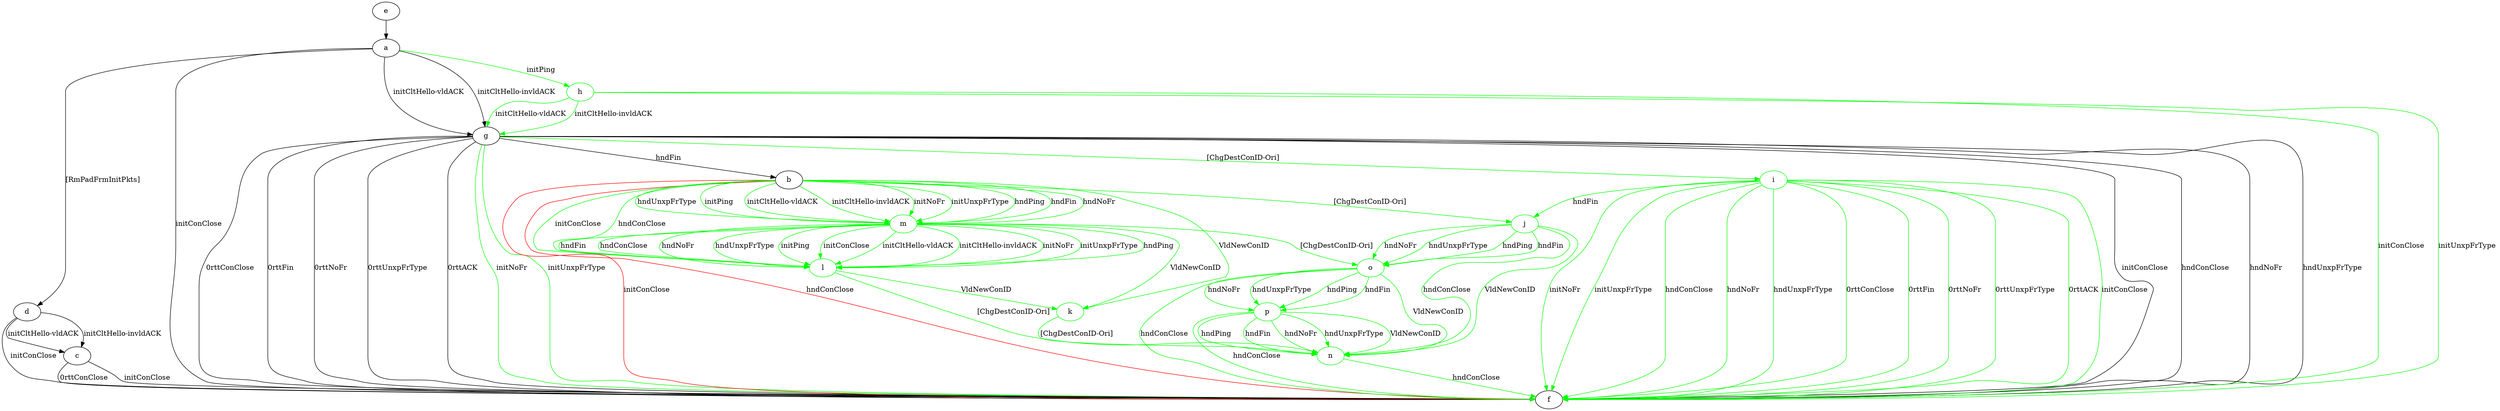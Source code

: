 digraph "" {
	a -> d	[key=0,
		label="[RmPadFrmInitPkts] "];
	a -> f	[key=0,
		label="initConClose "];
	a -> g	[key=0,
		label="initCltHello-vldACK "];
	a -> g	[key=1,
		label="initCltHello-invldACK "];
	h	[color=green];
	a -> h	[key=0,
		color=green,
		label="initPing "];
	b -> f	[key=0,
		color=red,
		label="initConClose "];
	b -> f	[key=1,
		color=red,
		label="hndConClose "];
	j	[color=green];
	b -> j	[key=0,
		color=green,
		label="[ChgDestConID-Ori] "];
	k	[color=green];
	b -> k	[key=0,
		color=green,
		label="VldNewConID "];
	l	[color=green];
	b -> l	[key=0,
		color=green,
		label="initConClose "];
	b -> l	[key=1,
		color=green,
		label="hndConClose "];
	m	[color=green];
	b -> m	[key=0,
		color=green,
		label="initPing "];
	b -> m	[key=1,
		color=green,
		label="initCltHello-vldACK "];
	b -> m	[key=2,
		color=green,
		label="initCltHello-invldACK "];
	b -> m	[key=3,
		color=green,
		label="initNoFr "];
	b -> m	[key=4,
		color=green,
		label="initUnxpFrType "];
	b -> m	[key=5,
		color=green,
		label="hndPing "];
	b -> m	[key=6,
		color=green,
		label="hndFin "];
	b -> m	[key=7,
		color=green,
		label="hndNoFr "];
	b -> m	[key=8,
		color=green,
		label="hndUnxpFrType "];
	c -> f	[key=0,
		label="initConClose "];
	c -> f	[key=1,
		label="0rttConClose "];
	d -> c	[key=0,
		label="initCltHello-vldACK "];
	d -> c	[key=1,
		label="initCltHello-invldACK "];
	d -> f	[key=0,
		label="initConClose "];
	e -> a	[key=0];
	g -> b	[key=0,
		label="hndFin "];
	g -> f	[key=0,
		label="initConClose "];
	g -> f	[key=1,
		label="hndConClose "];
	g -> f	[key=2,
		label="hndNoFr "];
	g -> f	[key=3,
		label="hndUnxpFrType "];
	g -> f	[key=4,
		label="0rttConClose "];
	g -> f	[key=5,
		label="0rttFin "];
	g -> f	[key=6,
		label="0rttNoFr "];
	g -> f	[key=7,
		label="0rttUnxpFrType "];
	g -> f	[key=8,
		label="0rttACK "];
	g -> f	[key=9,
		color=green,
		label="initNoFr "];
	g -> f	[key=10,
		color=green,
		label="initUnxpFrType "];
	i	[color=green];
	g -> i	[key=0,
		color=green,
		label="[ChgDestConID-Ori] "];
	h -> f	[key=0,
		color=green,
		label="initConClose "];
	h -> f	[key=1,
		color=green,
		label="initUnxpFrType "];
	h -> g	[key=0,
		color=green,
		label="initCltHello-vldACK "];
	h -> g	[key=1,
		color=green,
		label="initCltHello-invldACK "];
	i -> f	[key=0,
		color=green,
		label="initConClose "];
	i -> f	[key=1,
		color=green,
		label="initNoFr "];
	i -> f	[key=2,
		color=green,
		label="initUnxpFrType "];
	i -> f	[key=3,
		color=green,
		label="hndConClose "];
	i -> f	[key=4,
		color=green,
		label="hndNoFr "];
	i -> f	[key=5,
		color=green,
		label="hndUnxpFrType "];
	i -> f	[key=6,
		color=green,
		label="0rttConClose "];
	i -> f	[key=7,
		color=green,
		label="0rttFin "];
	i -> f	[key=8,
		color=green,
		label="0rttNoFr "];
	i -> f	[key=9,
		color=green,
		label="0rttUnxpFrType "];
	i -> f	[key=10,
		color=green,
		label="0rttACK "];
	i -> j	[key=0,
		color=green,
		label="hndFin "];
	n	[color=green];
	j -> n	[key=0,
		color=green,
		label="hndConClose "];
	j -> n	[key=1,
		color=green,
		label="VldNewConID "];
	o	[color=green];
	j -> o	[key=0,
		color=green,
		label="hndPing "];
	j -> o	[key=1,
		color=green,
		label="hndFin "];
	j -> o	[key=2,
		color=green,
		label="hndNoFr "];
	j -> o	[key=3,
		color=green,
		label="hndUnxpFrType "];
	k -> n	[key=0,
		color=green,
		label="[ChgDestConID-Ori] "];
	l -> k	[key=0,
		color=green,
		label="VldNewConID "];
	l -> n	[key=0,
		color=green,
		label="[ChgDestConID-Ori] "];
	m -> k	[key=0,
		color=green,
		label="VldNewConID "];
	m -> l	[key=0,
		color=green,
		label="initPing "];
	m -> l	[key=1,
		color=green,
		label="initConClose "];
	m -> l	[key=2,
		color=green,
		label="initCltHello-vldACK "];
	m -> l	[key=3,
		color=green,
		label="initCltHello-invldACK "];
	m -> l	[key=4,
		color=green,
		label="initNoFr "];
	m -> l	[key=5,
		color=green,
		label="initUnxpFrType "];
	m -> l	[key=6,
		color=green,
		label="hndPing "];
	m -> l	[key=7,
		color=green,
		label="hndFin "];
	m -> l	[key=8,
		color=green,
		label="hndConClose "];
	m -> l	[key=9,
		color=green,
		label="hndNoFr "];
	m -> l	[key=10,
		color=green,
		label="hndUnxpFrType "];
	m -> o	[key=0,
		color=green,
		label="[ChgDestConID-Ori] "];
	n -> f	[key=0,
		color=green,
		label="hndConClose "];
	o -> f	[key=0,
		color=green,
		label="hndConClose "];
	o -> n	[key=0,
		color=green,
		label="VldNewConID "];
	p	[color=green];
	o -> p	[key=0,
		color=green,
		label="hndPing "];
	o -> p	[key=1,
		color=green,
		label="hndFin "];
	o -> p	[key=2,
		color=green,
		label="hndNoFr "];
	o -> p	[key=3,
		color=green,
		label="hndUnxpFrType "];
	p -> f	[key=0,
		color=green,
		label="hndConClose "];
	p -> n	[key=0,
		color=green,
		label="hndPing "];
	p -> n	[key=1,
		color=green,
		label="hndFin "];
	p -> n	[key=2,
		color=green,
		label="hndNoFr "];
	p -> n	[key=3,
		color=green,
		label="hndUnxpFrType "];
	p -> n	[key=4,
		color=green,
		label="VldNewConID "];
}
